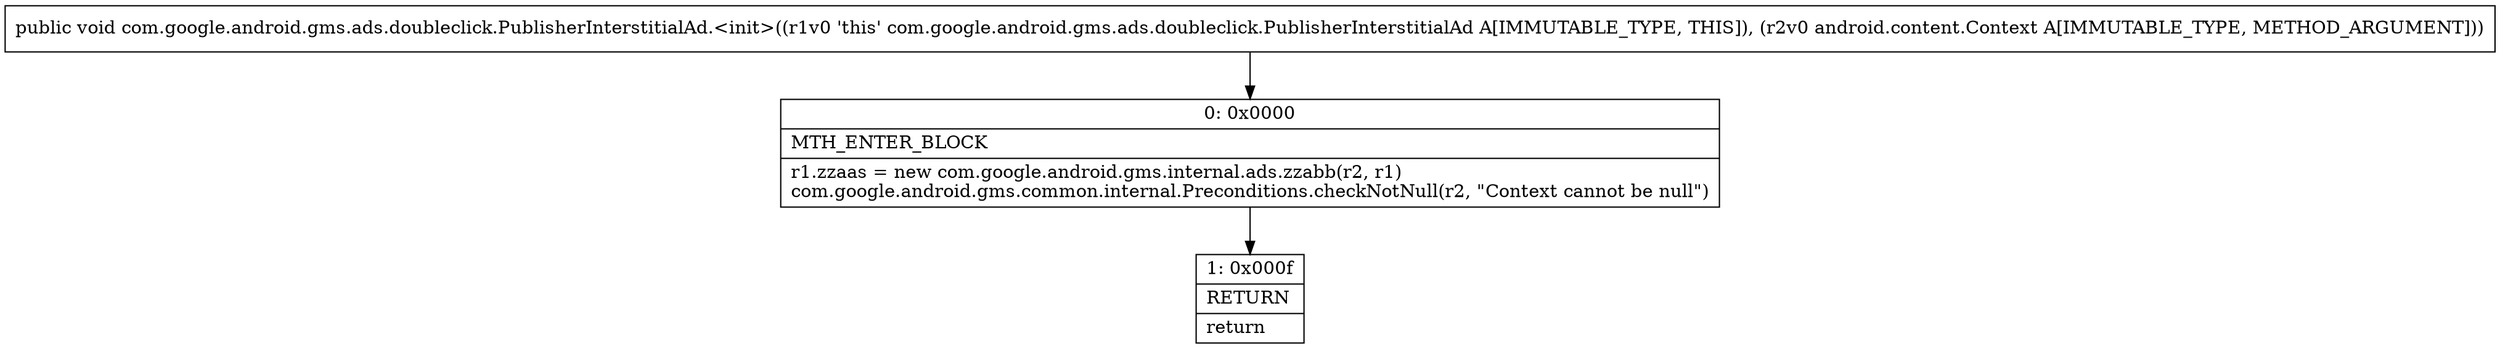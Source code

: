 digraph "CFG forcom.google.android.gms.ads.doubleclick.PublisherInterstitialAd.\<init\>(Landroid\/content\/Context;)V" {
Node_0 [shape=record,label="{0\:\ 0x0000|MTH_ENTER_BLOCK\l|r1.zzaas = new com.google.android.gms.internal.ads.zzabb(r2, r1)\lcom.google.android.gms.common.internal.Preconditions.checkNotNull(r2, \"Context cannot be null\")\l}"];
Node_1 [shape=record,label="{1\:\ 0x000f|RETURN\l|return\l}"];
MethodNode[shape=record,label="{public void com.google.android.gms.ads.doubleclick.PublisherInterstitialAd.\<init\>((r1v0 'this' com.google.android.gms.ads.doubleclick.PublisherInterstitialAd A[IMMUTABLE_TYPE, THIS]), (r2v0 android.content.Context A[IMMUTABLE_TYPE, METHOD_ARGUMENT])) }"];
MethodNode -> Node_0;
Node_0 -> Node_1;
}

